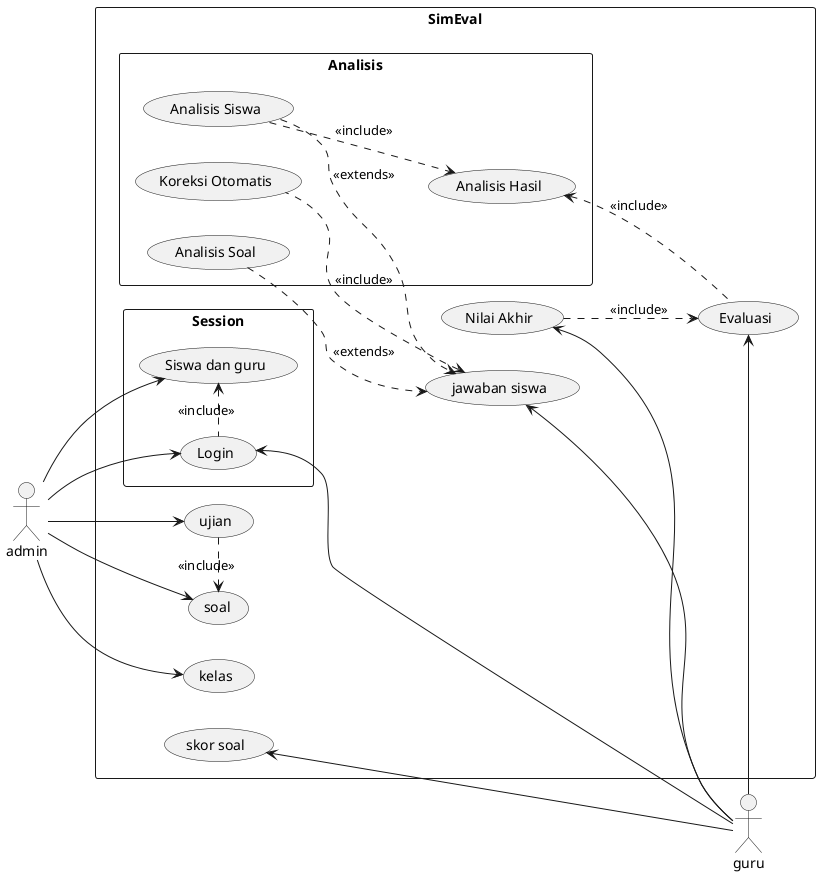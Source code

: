 @startuml usecase
left to right direction
skinparam packageStyle rectangle
actor admin
actor guru
rectangle SimEval {
  ' (Siswa dan guru)
  ' (Login)
  ' (kelas)
  ' (soal)
  ' (ujian)
  ' (jawaban siswa)
  ' (skor soal)
  ' (Koreksi Otomatis)
  ' (Analisis Soal)
  ' (Analisis Siswa)
  ' (Analisis Hasil)
  ' (Evaluasi)
  ' (Nilai Akhir)

  package Session{
  admin --> (Siswa dan guru)
  admin --> (Login)
  (Login) <-- guru
  (Siswa dan guru) <. (Login) : <<include>>
  }
  admin --> (kelas)
  admin --> (ujian)
  admin --> (soal)
  (ujian) .> (soal) : <<include>>
  (jawaban siswa) <-- guru
  (skor soal) <-- guru
  (Nilai Akhir) <-- guru
  (Evaluasi) <- guru

  package Analisis{
  (jawaban siswa) <.down. (Koreksi Otomatis) : <<include>>
  (jawaban siswa) <.up. (Analisis Soal) : <<extends>>
  (jawaban siswa) <.up. (Analisis Siswa) : <<extends>>
  (Analisis Siswa) .down.> (Analisis Hasil) : <<include>>
  (Analisis Hasil) <.down. (Evaluasi) : <<include>>
  (Nilai Akhir) .down.> (Evaluasi) : <<include>>
}
@enduml